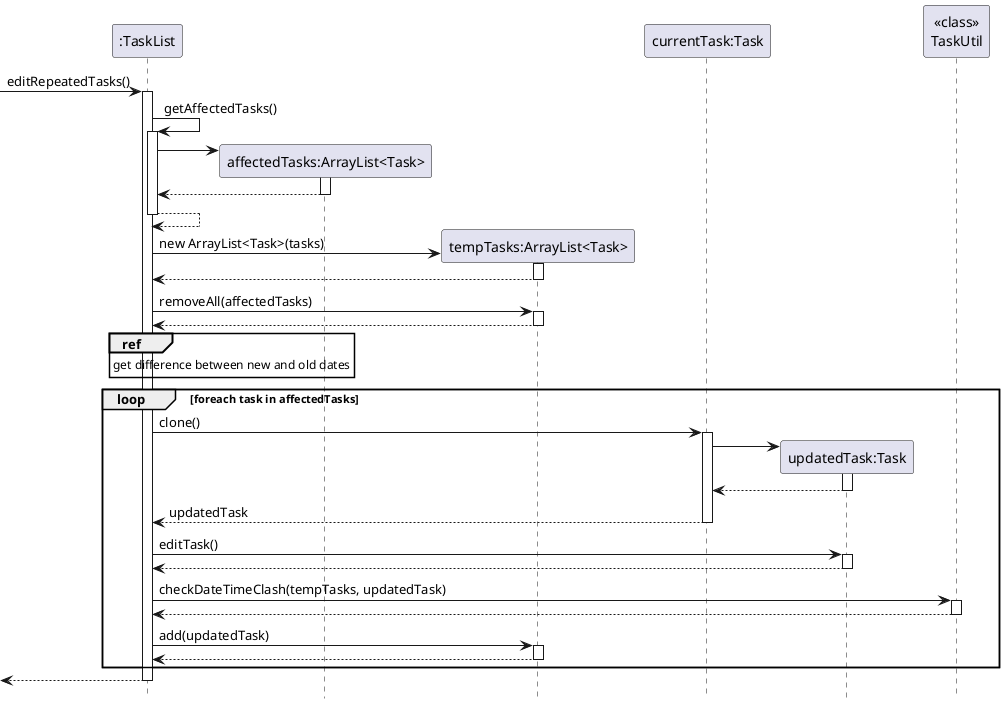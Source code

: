 @startuml
'https://plantuml.com/sequence-diagram

hide footbox
participant TaskList as ":TaskList"
participant affectedTasks as "affectedTasks:ArrayList<Task>"
participant tempTasks as "tempTasks:ArrayList<Task>"
participant currentTask as "currentTask:Task"
participant newTask as "updatedTask:Task"
participant TaskUtil as "<<class>>\nTaskUtil"

[-> TaskList ++ : editRepeatedTasks()
TaskList -> TaskList ++ : getAffectedTasks()
create affectedTasks
TaskList -> affectedTasks ++:
affectedTasks --> TaskList --
TaskList --> TaskList --

create tempTasks
TaskList -> tempTasks ++: new ArrayList<Task>(tasks)
tempTasks --> TaskList --

TaskList -> tempTasks ++: removeAll(affectedTasks)
tempTasks --> TaskList --

ref over TaskList : get difference between new and old dates

loop foreach task in affectedTasks
    TaskList -> currentTask ++ : clone()
    create newTask
    currentTask -> newTask ++
    newTask --> currentTask --
    currentTask --> TaskList -- : updatedTask
    TaskList -> newTask ++ : editTask()
    newTask --> TaskList --
    TaskList -> TaskUtil ++ : checkDateTimeClash(tempTasks, updatedTask)
    TaskUtil --> TaskList --
    TaskList -> tempTasks ++ : add(updatedTask)
    tempTasks --> TaskList --
end
return
@enduml